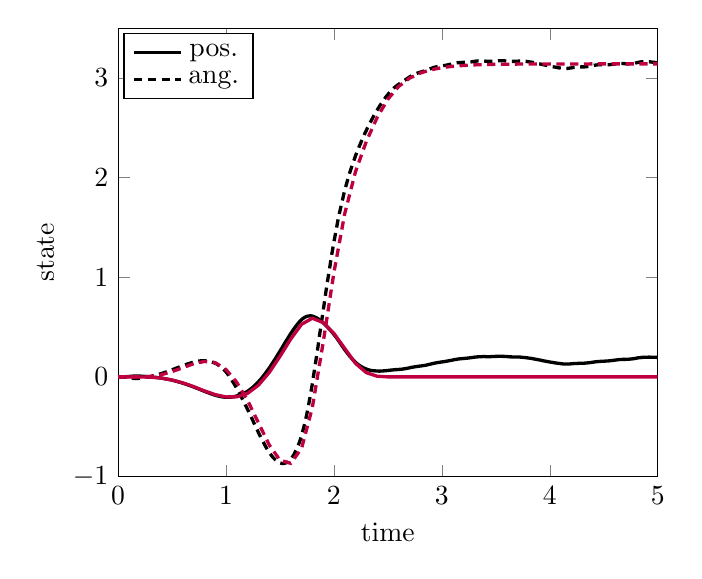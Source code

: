 \begin{tikzpicture}[]
\begin{axis}[legend style = {{at={(0.01,0.99)},anchor=north west}}, ylabel = {state}, xmin = {0.0}, xmax = {5.0}, axis equal image = {false}, ymax = {3.5}, xlabel = {time}, hide axis = {false}, ymin = {-1}]\addplot+ [mark = {}, color=black, very thick]coordinates {
(0.0, 0.0)
(0.01, 6.286e-5)
(0.02, 0.0)
(0.029, 0.0)
(0.039, 0.001)
(0.049, 0.001)
(0.059, 0.001)
(0.069, 0.002)
(0.079, 0.003)
(0.088, 0.003)
(0.098, 0.004)
(0.108, 0.005)
(0.118, 0.006)
(0.128, 0.007)
(0.138, 0.008)
(0.147, 0.008)
(0.157, 0.008)
(0.167, 0.008)
(0.177, 0.008)
(0.187, 0.008)
(0.196, 0.008)
(0.206, 0.008)
(0.216, 0.007)
(0.226, 0.006)
(0.236, 0.006)
(0.246, 0.005)
(0.255, 0.004)
(0.265, 0.004)
(0.275, 0.003)
(0.285, 0.002)
(0.295, 0.001)
(0.305, 0.0)
(0.314, -0.001)
(0.324, -0.002)
(0.334, -0.003)
(0.344, -0.004)
(0.354, -0.005)
(0.363, -0.007)
(0.373, -0.008)
(0.383, -0.009)
(0.393, -0.011)
(0.403, -0.012)
(0.413, -0.014)
(0.422, -0.016)
(0.432, -0.018)
(0.442, -0.02)
(0.452, -0.022)
(0.462, -0.024)
(0.472, -0.026)
(0.481, -0.028)
(0.491, -0.031)
(0.501, -0.033)
(0.511, -0.036)
(0.521, -0.038)
(0.53, -0.041)
(0.54, -0.044)
(0.55, -0.047)
(0.56, -0.05)
(0.57, -0.053)
(0.58, -0.056)
(0.589, -0.059)
(0.599, -0.063)
(0.609, -0.066)
(0.619, -0.07)
(0.629, -0.073)
(0.639, -0.077)
(0.648, -0.081)
(0.658, -0.084)
(0.668, -0.088)
(0.678, -0.092)
(0.688, -0.096)
(0.697, -0.1)
(0.707, -0.104)
(0.717, -0.109)
(0.727, -0.113)
(0.737, -0.117)
(0.747, -0.121)
(0.756, -0.125)
(0.766, -0.13)
(0.776, -0.134)
(0.786, -0.138)
(0.796, -0.143)
(0.806, -0.147)
(0.815, -0.151)
(0.825, -0.155)
(0.835, -0.159)
(0.845, -0.163)
(0.855, -0.167)
(0.864, -0.171)
(0.874, -0.174)
(0.884, -0.178)
(0.894, -0.182)
(0.904, -0.185)
(0.914, -0.188)
(0.923, -0.191)
(0.933, -0.193)
(0.943, -0.196)
(0.953, -0.198)
(0.963, -0.2)
(0.972, -0.202)
(0.982, -0.203)
(0.992, -0.204)
(1.002, -0.205)
(1.012, -0.205)
(1.022, -0.205)
(1.031, -0.205)
(1.041, -0.204)
(1.051, -0.202)
(1.061, -0.2)
(1.071, -0.198)
(1.081, -0.196)
(1.09, -0.194)
(1.1, -0.191)
(1.11, -0.188)
(1.12, -0.185)
(1.13, -0.181)
(1.139, -0.177)
(1.149, -0.173)
(1.159, -0.168)
(1.169, -0.163)
(1.179, -0.157)
(1.189, -0.151)
(1.198, -0.144)
(1.208, -0.138)
(1.218, -0.13)
(1.228, -0.122)
(1.238, -0.114)
(1.248, -0.105)
(1.257, -0.096)
(1.267, -0.086)
(1.277, -0.075)
(1.287, -0.065)
(1.297, -0.053)
(1.306, -0.042)
(1.316, -0.03)
(1.326, -0.018)
(1.336, -0.005)
(1.346, 0.009)
(1.356, 0.022)
(1.365, 0.036)
(1.375, 0.051)
(1.385, 0.066)
(1.395, 0.081)
(1.405, 0.096)
(1.415, 0.112)
(1.424, 0.128)
(1.434, 0.144)
(1.444, 0.161)
(1.454, 0.177)
(1.464, 0.194)
(1.473, 0.211)
(1.483, 0.229)
(1.493, 0.246)
(1.503, 0.264)
(1.513, 0.281)
(1.523, 0.298)
(1.532, 0.316)
(1.542, 0.334)
(1.552, 0.351)
(1.562, 0.369)
(1.572, 0.386)
(1.582, 0.404)
(1.591, 0.421)
(1.601, 0.437)
(1.611, 0.453)
(1.621, 0.469)
(1.631, 0.484)
(1.64, 0.498)
(1.65, 0.513)
(1.66, 0.526)
(1.67, 0.54)
(1.68, 0.552)
(1.69, 0.563)
(1.699, 0.574)
(1.709, 0.583)
(1.719, 0.591)
(1.729, 0.597)
(1.739, 0.603)
(1.749, 0.607)
(1.758, 0.61)
(1.768, 0.612)
(1.778, 0.613)
(1.788, 0.613)
(1.798, 0.611)
(1.807, 0.608)
(1.817, 0.604)
(1.827, 0.599)
(1.837, 0.594)
(1.847, 0.588)
(1.857, 0.581)
(1.866, 0.573)
(1.876, 0.565)
(1.886, 0.556)
(1.896, 0.547)
(1.906, 0.537)
(1.916, 0.527)
(1.925, 0.517)
(1.935, 0.506)
(1.945, 0.495)
(1.955, 0.483)
(1.965, 0.471)
(1.974, 0.459)
(1.984, 0.447)
(1.994, 0.434)
(2.004, 0.421)
(2.014, 0.407)
(2.024, 0.393)
(2.033, 0.378)
(2.043, 0.363)
(2.053, 0.348)
(2.063, 0.331)
(2.073, 0.315)
(2.083, 0.3)
(2.092, 0.285)
(2.102, 0.27)
(2.112, 0.256)
(2.122, 0.242)
(2.132, 0.228)
(2.141, 0.215)
(2.151, 0.202)
(2.161, 0.19)
(2.171, 0.178)
(2.181, 0.167)
(2.191, 0.156)
(2.2, 0.146)
(2.21, 0.137)
(2.22, 0.128)
(2.23, 0.12)
(2.24, 0.113)
(2.25, 0.106)
(2.259, 0.1)
(2.269, 0.094)
(2.279, 0.089)
(2.289, 0.084)
(2.299, 0.08)
(2.308, 0.076)
(2.318, 0.072)
(2.328, 0.069)
(2.338, 0.066)
(2.348, 0.064)
(2.358, 0.063)
(2.367, 0.062)
(2.377, 0.061)
(2.387, 0.06)
(2.397, 0.059)
(2.407, 0.059)
(2.417, 0.058)
(2.426, 0.058)
(2.436, 0.059)
(2.446, 0.059)
(2.456, 0.06)
(2.466, 0.061)
(2.475, 0.062)
(2.485, 0.063)
(2.495, 0.064)
(2.505, 0.065)
(2.515, 0.067)
(2.525, 0.068)
(2.534, 0.069)
(2.544, 0.07)
(2.554, 0.071)
(2.564, 0.072)
(2.574, 0.073)
(2.583, 0.073)
(2.593, 0.074)
(2.603, 0.075)
(2.613, 0.076)
(2.623, 0.077)
(2.633, 0.078)
(2.642, 0.08)
(2.652, 0.081)
(2.662, 0.083)
(2.672, 0.085)
(2.682, 0.087)
(2.692, 0.089)
(2.701, 0.091)
(2.711, 0.094)
(2.721, 0.096)
(2.731, 0.098)
(2.741, 0.1)
(2.75, 0.101)
(2.76, 0.103)
(2.77, 0.105)
(2.78, 0.106)
(2.79, 0.108)
(2.8, 0.109)
(2.809, 0.11)
(2.819, 0.112)
(2.829, 0.114)
(2.839, 0.115)
(2.849, 0.117)
(2.859, 0.119)
(2.868, 0.122)
(2.878, 0.124)
(2.888, 0.127)
(2.898, 0.129)
(2.908, 0.132)
(2.917, 0.134)
(2.927, 0.137)
(2.937, 0.139)
(2.947, 0.141)
(2.957, 0.143)
(2.967, 0.145)
(2.976, 0.146)
(2.986, 0.148)
(2.996, 0.15)
(3.006, 0.151)
(3.016, 0.152)
(3.026, 0.154)
(3.035, 0.156)
(3.045, 0.158)
(3.055, 0.16)
(3.065, 0.162)
(3.075, 0.164)
(3.084, 0.166)
(3.094, 0.168)
(3.104, 0.17)
(3.114, 0.173)
(3.124, 0.175)
(3.134, 0.176)
(3.143, 0.178)
(3.153, 0.18)
(3.163, 0.181)
(3.173, 0.182)
(3.183, 0.183)
(3.193, 0.184)
(3.202, 0.185)
(3.212, 0.186)
(3.222, 0.187)
(3.232, 0.188)
(3.242, 0.189)
(3.251, 0.19)
(3.261, 0.192)
(3.271, 0.193)
(3.281, 0.195)
(3.291, 0.196)
(3.301, 0.198)
(3.31, 0.199)
(3.32, 0.2)
(3.33, 0.201)
(3.34, 0.202)
(3.35, 0.203)
(3.36, 0.203)
(3.369, 0.203)
(3.379, 0.204)
(3.389, 0.204)
(3.399, 0.204)
(3.409, 0.203)
(3.418, 0.203)
(3.428, 0.203)
(3.438, 0.203)
(3.448, 0.203)
(3.458, 0.204)
(3.468, 0.204)
(3.477, 0.205)
(3.487, 0.205)
(3.497, 0.206)
(3.507, 0.206)
(3.517, 0.207)
(3.527, 0.207)
(3.536, 0.207)
(3.546, 0.207)
(3.556, 0.207)
(3.566, 0.206)
(3.576, 0.206)
(3.585, 0.205)
(3.595, 0.204)
(3.605, 0.204)
(3.615, 0.203)
(3.625, 0.202)
(3.635, 0.201)
(3.644, 0.201)
(3.654, 0.2)
(3.664, 0.2)
(3.674, 0.2)
(3.684, 0.2)
(3.694, 0.199)
(3.703, 0.199)
(3.713, 0.199)
(3.723, 0.199)
(3.733, 0.198)
(3.743, 0.197)
(3.752, 0.196)
(3.762, 0.195)
(3.772, 0.194)
(3.782, 0.193)
(3.792, 0.191)
(3.802, 0.19)
(3.811, 0.188)
(3.821, 0.187)
(3.831, 0.185)
(3.841, 0.183)
(3.851, 0.181)
(3.861, 0.179)
(3.87, 0.177)
(3.88, 0.175)
(3.89, 0.173)
(3.9, 0.171)
(3.91, 0.169)
(3.919, 0.167)
(3.929, 0.164)
(3.939, 0.162)
(3.949, 0.16)
(3.959, 0.158)
(3.969, 0.156)
(3.978, 0.154)
(3.988, 0.152)
(3.998, 0.15)
(4.008, 0.148)
(4.018, 0.147)
(4.028, 0.145)
(4.037, 0.143)
(4.047, 0.141)
(4.057, 0.14)
(4.067, 0.138)
(4.077, 0.137)
(4.086, 0.135)
(4.096, 0.134)
(4.106, 0.132)
(4.116, 0.131)
(4.126, 0.13)
(4.136, 0.13)
(4.145, 0.129)
(4.155, 0.129)
(4.165, 0.129)
(4.175, 0.13)
(4.185, 0.13)
(4.194, 0.131)
(4.204, 0.132)
(4.214, 0.133)
(4.224, 0.134)
(4.234, 0.134)
(4.244, 0.135)
(4.253, 0.135)
(4.263, 0.136)
(4.273, 0.136)
(4.283, 0.137)
(4.293, 0.137)
(4.303, 0.137)
(4.312, 0.137)
(4.322, 0.138)
(4.332, 0.139)
(4.342, 0.14)
(4.352, 0.141)
(4.361, 0.142)
(4.371, 0.143)
(4.381, 0.145)
(4.391, 0.146)
(4.401, 0.148)
(4.411, 0.149)
(4.42, 0.151)
(4.43, 0.152)
(4.44, 0.153)
(4.45, 0.154)
(4.46, 0.155)
(4.47, 0.156)
(4.479, 0.157)
(4.489, 0.157)
(4.499, 0.158)
(4.509, 0.158)
(4.519, 0.159)
(4.528, 0.16)
(4.538, 0.16)
(4.548, 0.161)
(4.558, 0.162)
(4.568, 0.163)
(4.578, 0.165)
(4.587, 0.166)
(4.597, 0.167)
(4.607, 0.169)
(4.617, 0.17)
(4.627, 0.172)
(4.637, 0.173)
(4.646, 0.174)
(4.656, 0.174)
(4.666, 0.175)
(4.676, 0.176)
(4.686, 0.176)
(4.695, 0.176)
(4.705, 0.176)
(4.715, 0.177)
(4.725, 0.177)
(4.735, 0.178)
(4.745, 0.179)
(4.754, 0.18)
(4.764, 0.181)
(4.774, 0.183)
(4.784, 0.184)
(4.794, 0.186)
(4.804, 0.188)
(4.813, 0.19)
(4.823, 0.192)
(4.833, 0.193)
(4.843, 0.194)
(4.853, 0.196)
(4.862, 0.196)
(4.872, 0.197)
(4.882, 0.198)
(4.892, 0.198)
(4.902, 0.198)
(4.912, 0.198)
(4.921, 0.199)
(4.931, 0.198)
(4.941, 0.198)
(4.951, 0.198)
(4.961, 0.198)
(4.971, 0.197)
(4.98, 0.197)
(4.99, 0.196)
(5.0, 0.196)
};
\addlegendentry{pos.}
\addplot+ [mark = {}, color=black, very thick, densely dashed]coordinates {
(0.0, 0.0)
(0.01, -9.267e-6)
(0.02, -0.0)
(0.029, -0.001)
(0.039, -0.001)
(0.049, -0.002)
(0.059, -0.003)
(0.069, -0.004)
(0.079, -0.005)
(0.088, -0.007)
(0.098, -0.009)
(0.108, -0.01)
(0.118, -0.012)
(0.128, -0.013)
(0.138, -0.014)
(0.147, -0.015)
(0.157, -0.016)
(0.167, -0.016)
(0.177, -0.015)
(0.187, -0.015)
(0.196, -0.014)
(0.206, -0.013)
(0.216, -0.011)
(0.226, -0.01)
(0.236, -0.008)
(0.246, -0.006)
(0.255, -0.004)
(0.265, -0.003)
(0.275, -0.001)
(0.285, 0.001)
(0.295, 0.004)
(0.305, 0.006)
(0.314, 0.008)
(0.324, 0.011)
(0.334, 0.013)
(0.344, 0.016)
(0.354, 0.019)
(0.363, 0.022)
(0.373, 0.025)
(0.383, 0.028)
(0.393, 0.031)
(0.403, 0.034)
(0.413, 0.037)
(0.422, 0.041)
(0.432, 0.045)
(0.442, 0.048)
(0.452, 0.052)
(0.462, 0.056)
(0.472, 0.06)
(0.481, 0.064)
(0.491, 0.067)
(0.501, 0.072)
(0.511, 0.076)
(0.521, 0.08)
(0.53, 0.084)
(0.54, 0.088)
(0.55, 0.092)
(0.56, 0.096)
(0.57, 0.1)
(0.58, 0.105)
(0.589, 0.109)
(0.599, 0.113)
(0.609, 0.117)
(0.619, 0.121)
(0.629, 0.124)
(0.639, 0.128)
(0.648, 0.132)
(0.658, 0.135)
(0.668, 0.138)
(0.678, 0.142)
(0.688, 0.145)
(0.697, 0.148)
(0.707, 0.15)
(0.717, 0.153)
(0.727, 0.155)
(0.737, 0.157)
(0.747, 0.159)
(0.756, 0.16)
(0.766, 0.161)
(0.776, 0.162)
(0.786, 0.163)
(0.796, 0.163)
(0.806, 0.163)
(0.815, 0.162)
(0.825, 0.161)
(0.835, 0.159)
(0.845, 0.157)
(0.855, 0.155)
(0.864, 0.152)
(0.874, 0.148)
(0.884, 0.145)
(0.894, 0.14)
(0.904, 0.135)
(0.914, 0.13)
(0.923, 0.123)
(0.933, 0.116)
(0.943, 0.108)
(0.953, 0.1)
(0.963, 0.091)
(0.972, 0.081)
(0.982, 0.071)
(0.992, 0.06)
(1.002, 0.048)
(1.012, 0.034)
(1.022, 0.02)
(1.031, 0.005)
(1.041, -0.011)
(1.051, -0.027)
(1.061, -0.045)
(1.071, -0.062)
(1.081, -0.079)
(1.09, -0.097)
(1.1, -0.116)
(1.11, -0.135)
(1.12, -0.155)
(1.13, -0.174)
(1.139, -0.195)
(1.149, -0.215)
(1.159, -0.236)
(1.169, -0.257)
(1.179, -0.279)
(1.189, -0.3)
(1.198, -0.322)
(1.208, -0.344)
(1.218, -0.367)
(1.228, -0.39)
(1.238, -0.412)
(1.248, -0.435)
(1.257, -0.458)
(1.267, -0.481)
(1.277, -0.504)
(1.287, -0.526)
(1.297, -0.549)
(1.306, -0.571)
(1.316, -0.592)
(1.326, -0.614)
(1.336, -0.634)
(1.346, -0.655)
(1.356, -0.675)
(1.365, -0.694)
(1.375, -0.713)
(1.385, -0.731)
(1.395, -0.748)
(1.405, -0.764)
(1.415, -0.779)
(1.424, -0.793)
(1.434, -0.806)
(1.444, -0.817)
(1.454, -0.828)
(1.464, -0.838)
(1.473, -0.847)
(1.483, -0.854)
(1.493, -0.86)
(1.503, -0.864)
(1.513, -0.867)
(1.523, -0.869)
(1.532, -0.869)
(1.542, -0.867)
(1.552, -0.864)
(1.562, -0.86)
(1.572, -0.854)
(1.582, -0.846)
(1.591, -0.837)
(1.601, -0.825)
(1.611, -0.811)
(1.621, -0.795)
(1.631, -0.777)
(1.64, -0.757)
(1.65, -0.735)
(1.66, -0.711)
(1.67, -0.685)
(1.68, -0.657)
(1.69, -0.626)
(1.699, -0.591)
(1.709, -0.554)
(1.719, -0.513)
(1.729, -0.47)
(1.739, -0.423)
(1.749, -0.374)
(1.758, -0.321)
(1.768, -0.266)
(1.778, -0.208)
(1.788, -0.147)
(1.798, -0.083)
(1.807, -0.017)
(1.817, 0.051)
(1.827, 0.121)
(1.837, 0.192)
(1.847, 0.264)
(1.857, 0.337)
(1.866, 0.411)
(1.876, 0.485)
(1.886, 0.558)
(1.896, 0.632)
(1.906, 0.705)
(1.916, 0.778)
(1.925, 0.85)
(1.935, 0.92)
(1.945, 0.99)
(1.955, 1.058)
(1.965, 1.125)
(1.974, 1.19)
(1.984, 1.254)
(1.994, 1.317)
(2.004, 1.377)
(2.014, 1.436)
(2.024, 1.493)
(2.033, 1.548)
(2.043, 1.601)
(2.053, 1.652)
(2.063, 1.701)
(2.073, 1.748)
(2.083, 1.793)
(2.092, 1.837)
(2.102, 1.879)
(2.112, 1.919)
(2.122, 1.958)
(2.132, 1.995)
(2.141, 2.031)
(2.151, 2.065)
(2.161, 2.098)
(2.171, 2.13)
(2.181, 2.16)
(2.191, 2.19)
(2.2, 2.219)
(2.21, 2.247)
(2.22, 2.275)
(2.23, 2.301)
(2.24, 2.327)
(2.25, 2.353)
(2.259, 2.378)
(2.269, 2.402)
(2.279, 2.426)
(2.289, 2.449)
(2.299, 2.471)
(2.308, 2.493)
(2.318, 2.515)
(2.328, 2.536)
(2.338, 2.557)
(2.348, 2.577)
(2.358, 2.597)
(2.367, 2.617)
(2.377, 2.636)
(2.387, 2.655)
(2.397, 2.672)
(2.407, 2.69)
(2.417, 2.707)
(2.426, 2.723)
(2.436, 2.739)
(2.446, 2.755)
(2.456, 2.77)
(2.466, 2.785)
(2.475, 2.8)
(2.485, 2.814)
(2.495, 2.828)
(2.505, 2.841)
(2.515, 2.854)
(2.525, 2.866)
(2.534, 2.877)
(2.544, 2.888)
(2.554, 2.898)
(2.564, 2.907)
(2.574, 2.916)
(2.583, 2.924)
(2.593, 2.932)
(2.603, 2.939)
(2.613, 2.947)
(2.623, 2.954)
(2.633, 2.961)
(2.642, 2.968)
(2.652, 2.975)
(2.662, 2.982)
(2.672, 2.99)
(2.682, 2.997)
(2.692, 3.004)
(2.701, 3.011)
(2.711, 3.017)
(2.721, 3.024)
(2.731, 3.029)
(2.741, 3.035)
(2.75, 3.04)
(2.76, 3.044)
(2.77, 3.048)
(2.78, 3.052)
(2.79, 3.056)
(2.8, 3.059)
(2.809, 3.062)
(2.819, 3.065)
(2.829, 3.068)
(2.839, 3.071)
(2.849, 3.075)
(2.859, 3.079)
(2.868, 3.082)
(2.878, 3.086)
(2.888, 3.09)
(2.898, 3.095)
(2.908, 3.099)
(2.917, 3.103)
(2.927, 3.106)
(2.937, 3.11)
(2.947, 3.112)
(2.957, 3.115)
(2.967, 3.117)
(2.976, 3.119)
(2.986, 3.121)
(2.996, 3.122)
(3.006, 3.123)
(3.016, 3.125)
(3.026, 3.126)
(3.035, 3.128)
(3.045, 3.13)
(3.055, 3.132)
(3.065, 3.134)
(3.075, 3.137)
(3.084, 3.139)
(3.094, 3.142)
(3.104, 3.145)
(3.114, 3.147)
(3.124, 3.15)
(3.134, 3.151)
(3.143, 3.153)
(3.153, 3.154)
(3.163, 3.155)
(3.173, 3.156)
(3.183, 3.156)
(3.193, 3.157)
(3.202, 3.157)
(3.212, 3.157)
(3.222, 3.157)
(3.232, 3.158)
(3.242, 3.159)
(3.251, 3.16)
(3.261, 3.161)
(3.271, 3.162)
(3.281, 3.164)
(3.291, 3.166)
(3.301, 3.167)
(3.31, 3.169)
(3.32, 3.17)
(3.33, 3.171)
(3.34, 3.172)
(3.35, 3.172)
(3.36, 3.172)
(3.369, 3.172)
(3.379, 3.172)
(3.389, 3.171)
(3.399, 3.17)
(3.409, 3.169)
(3.418, 3.169)
(3.428, 3.168)
(3.438, 3.168)
(3.448, 3.168)
(3.458, 3.168)
(3.468, 3.169)
(3.477, 3.169)
(3.487, 3.17)
(3.497, 3.171)
(3.507, 3.172)
(3.517, 3.173)
(3.527, 3.174)
(3.536, 3.174)
(3.546, 3.174)
(3.556, 3.174)
(3.566, 3.173)
(3.576, 3.173)
(3.585, 3.172)
(3.595, 3.171)
(3.605, 3.17)
(3.615, 3.168)
(3.625, 3.168)
(3.635, 3.167)
(3.644, 3.167)
(3.654, 3.167)
(3.664, 3.167)
(3.674, 3.167)
(3.684, 3.168)
(3.694, 3.168)
(3.703, 3.169)
(3.713, 3.17)
(3.723, 3.17)
(3.733, 3.17)
(3.743, 3.17)
(3.752, 3.169)
(3.762, 3.169)
(3.772, 3.168)
(3.782, 3.167)
(3.792, 3.165)
(3.802, 3.164)
(3.811, 3.162)
(3.821, 3.16)
(3.831, 3.159)
(3.841, 3.157)
(3.851, 3.155)
(3.861, 3.152)
(3.87, 3.15)
(3.88, 3.148)
(3.89, 3.146)
(3.9, 3.143)
(3.91, 3.141)
(3.919, 3.139)
(3.929, 3.136)
(3.939, 3.134)
(3.949, 3.132)
(3.959, 3.129)
(3.969, 3.127)
(3.978, 3.125)
(3.988, 3.123)
(3.998, 3.12)
(4.008, 3.118)
(4.018, 3.116)
(4.028, 3.114)
(4.037, 3.112)
(4.047, 3.11)
(4.057, 3.108)
(4.067, 3.106)
(4.077, 3.104)
(4.086, 3.102)
(4.096, 3.101)
(4.106, 3.099)
(4.116, 3.097)
(4.126, 3.097)
(4.136, 3.096)
(4.145, 3.096)
(4.155, 3.096)
(4.165, 3.097)
(4.175, 3.098)
(4.185, 3.1)
(4.194, 3.101)
(4.204, 3.103)
(4.214, 3.105)
(4.224, 3.107)
(4.234, 3.108)
(4.244, 3.109)
(4.253, 3.11)
(4.263, 3.11)
(4.273, 3.111)
(4.283, 3.111)
(4.293, 3.112)
(4.303, 3.112)
(4.312, 3.112)
(4.322, 3.112)
(4.332, 3.113)
(4.342, 3.114)
(4.352, 3.116)
(4.361, 3.117)
(4.371, 3.119)
(4.381, 3.121)
(4.391, 3.123)
(4.401, 3.125)
(4.411, 3.128)
(4.42, 3.129)
(4.43, 3.131)
(4.44, 3.132)
(4.45, 3.133)
(4.46, 3.134)
(4.47, 3.134)
(4.479, 3.134)
(4.489, 3.134)
(4.499, 3.134)
(4.509, 3.133)
(4.519, 3.133)
(4.528, 3.133)
(4.538, 3.133)
(4.548, 3.134)
(4.558, 3.135)
(4.568, 3.136)
(4.578, 3.137)
(4.587, 3.138)
(4.597, 3.14)
(4.607, 3.141)
(4.617, 3.143)
(4.627, 3.144)
(4.637, 3.145)
(4.646, 3.145)
(4.656, 3.145)
(4.666, 3.145)
(4.676, 3.145)
(4.686, 3.145)
(4.695, 3.144)
(4.705, 3.143)
(4.715, 3.142)
(4.725, 3.142)
(4.735, 3.142)
(4.745, 3.142)
(4.754, 3.143)
(4.764, 3.145)
(4.774, 3.146)
(4.784, 3.148)
(4.794, 3.151)
(4.804, 3.153)
(4.813, 3.156)
(4.823, 3.158)
(4.833, 3.16)
(4.843, 3.162)
(4.853, 3.163)
(4.862, 3.164)
(4.872, 3.164)
(4.882, 3.164)
(4.892, 3.164)
(4.902, 3.164)
(4.912, 3.163)
(4.921, 3.163)
(4.931, 3.162)
(4.941, 3.161)
(4.951, 3.159)
(4.961, 3.158)
(4.971, 3.157)
(4.98, 3.155)
(4.99, 3.153)
(5.0, 3.152)
};
\addlegendentry{ang.}
\addplot+ [mark = {}, color=purple, very thick]coordinates {
(0.0, 0.0)
(0.1, 2.545e-11)
(0.2, 1.589e-11)
(0.3, -0.003)
(0.4, -0.012)
(0.5, -0.031)
(0.6, -0.06)
(0.7, -0.097)
(0.8, -0.14)
(0.9, -0.178)
(1.0, -0.201)
(1.1, -0.2)
(1.2, -0.165)
(1.3, -0.084)
(1.4, 0.044)
(1.5, 0.206)
(1.6, 0.38)
(1.7, 0.528)
(1.8, 0.589)
(1.9, 0.546)
(2.0, 0.437)
(2.1, 0.286)
(2.2, 0.136)
(2.3, 0.043)
(2.4, 0.007)
(2.5, -6.807e-6)
(2.6, -6.808e-6)
(2.7, -6.808e-6)
(2.8, -6.808e-6)
(2.9, -6.808e-6)
(3.0, -6.808e-6)
(3.1, -6.808e-6)
(3.2, -6.808e-6)
(3.3, -6.808e-6)
(3.4, -6.808e-6)
(3.5, -6.808e-6)
(3.6, -6.808e-6)
(3.7, -6.808e-6)
(3.8, -6.808e-6)
(3.9, -6.808e-6)
(4.0, -6.808e-6)
(4.1, -6.807e-6)
(4.2, -6.807e-6)
(4.3, -6.807e-6)
(4.4, -6.807e-6)
(4.5, -6.807e-6)
(4.6, -6.807e-6)
(4.7, -6.807e-6)
(4.8, -6.807e-6)
(4.9, -3.404e-6)
(5.0, 0.0)
};
\addplot+ [mark = {}, color=purple, very thick, densely dashed]coordinates {
(0.0, 0.0)
(0.1, -4.851e-11)
(0.2, -2.121e-11)
(0.3, 0.005)
(0.4, 0.022)
(0.5, 0.053)
(0.6, 0.093)
(0.7, 0.132)
(0.8, 0.155)
(0.9, 0.143)
(1.0, 0.074)
(1.1, -0.055)
(1.2, -0.236)
(1.3, -0.46)
(1.4, -0.682)
(1.5, -0.836)
(1.6, -0.867)
(1.7, -0.718)
(1.8, -0.308)
(1.9, 0.342)
(2.0, 1.048)
(2.1, 1.638)
(2.2, 2.06)
(2.3, 2.363)
(2.4, 2.603)
(2.5, 2.788)
(2.6, 2.916)
(2.7, 2.998)
(2.8, 3.05)
(2.9, 3.083)
(3.0, 3.104)
(3.1, 3.118)
(3.2, 3.126)
(3.3, 3.132)
(3.4, 3.135)
(3.5, 3.138)
(3.6, 3.139)
(3.7, 3.14)
(3.8, 3.141)
(3.9, 3.141)
(4.0, 3.141)
(4.1, 3.141)
(4.2, 3.141)
(4.3, 3.141)
(4.4, 3.142)
(4.5, 3.142)
(4.6, 3.142)
(4.7, 3.142)
(4.8, 3.142)
(4.9, 3.142)
(5.0, 3.142)
};
\end{axis}

\end{tikzpicture}
